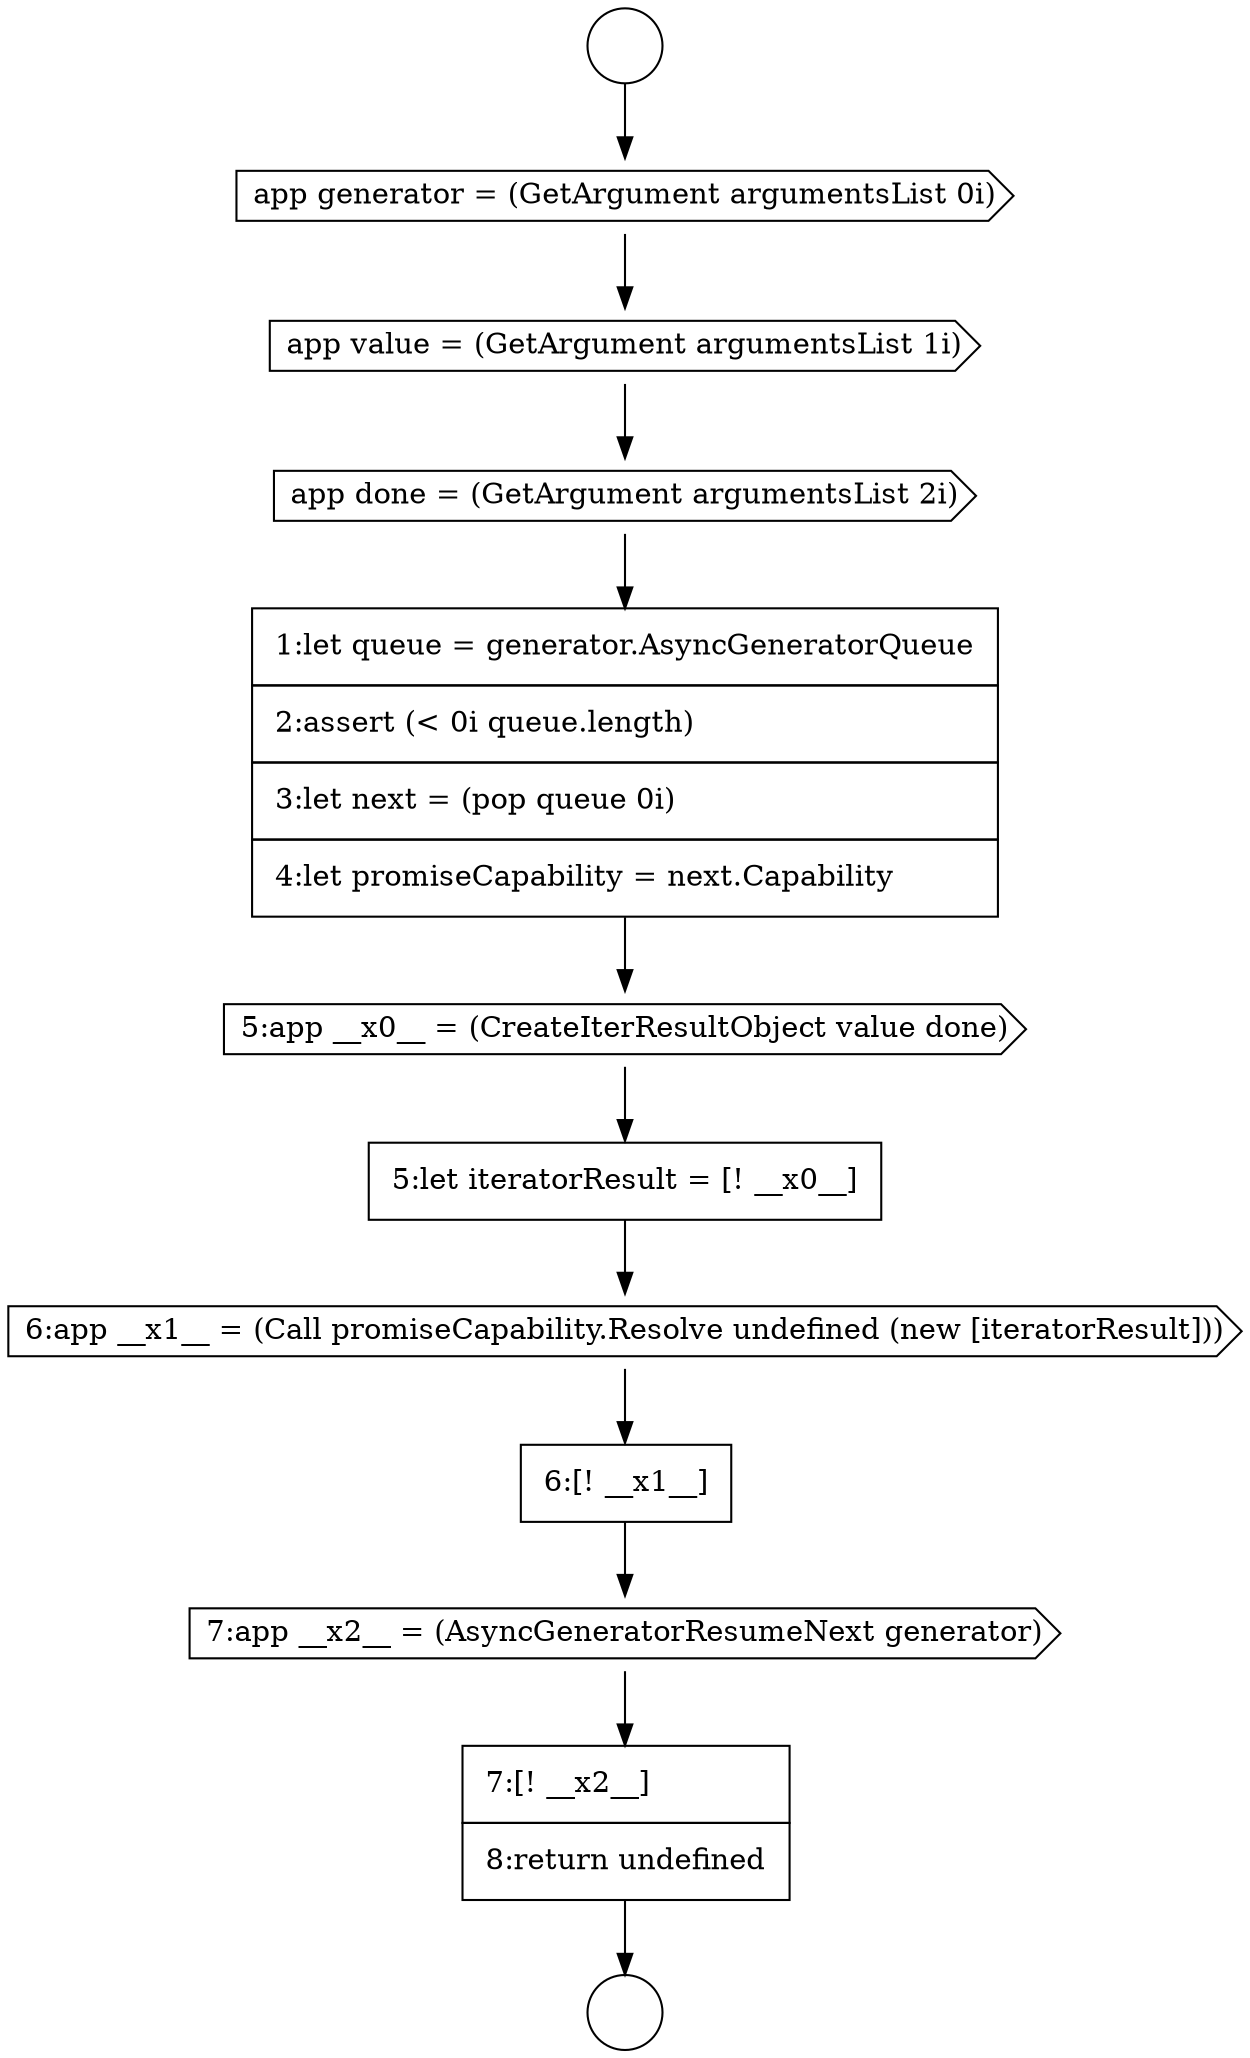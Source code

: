 digraph {
  node17072 [shape=none, margin=0, label=<<font color="black">
    <table border="0" cellborder="1" cellspacing="0" cellpadding="10">
      <tr><td align="left">5:let iteratorResult = [! __x0__]</td></tr>
    </table>
  </font>> color="black" fillcolor="white" style=filled]
  node17068 [shape=cds, label=<<font color="black">app value = (GetArgument argumentsList 1i)</font>> color="black" fillcolor="white" style=filled]
  node17075 [shape=cds, label=<<font color="black">7:app __x2__ = (AsyncGeneratorResumeNext generator)</font>> color="black" fillcolor="white" style=filled]
  node17065 [shape=circle label=" " color="black" fillcolor="white" style=filled]
  node17074 [shape=none, margin=0, label=<<font color="black">
    <table border="0" cellborder="1" cellspacing="0" cellpadding="10">
      <tr><td align="left">6:[! __x1__]</td></tr>
    </table>
  </font>> color="black" fillcolor="white" style=filled]
  node17069 [shape=cds, label=<<font color="black">app done = (GetArgument argumentsList 2i)</font>> color="black" fillcolor="white" style=filled]
  node17066 [shape=circle label=" " color="black" fillcolor="white" style=filled]
  node17070 [shape=none, margin=0, label=<<font color="black">
    <table border="0" cellborder="1" cellspacing="0" cellpadding="10">
      <tr><td align="left">1:let queue = generator.AsyncGeneratorQueue</td></tr>
      <tr><td align="left">2:assert (&lt; 0i queue.length)</td></tr>
      <tr><td align="left">3:let next = (pop queue 0i)</td></tr>
      <tr><td align="left">4:let promiseCapability = next.Capability</td></tr>
    </table>
  </font>> color="black" fillcolor="white" style=filled]
  node17073 [shape=cds, label=<<font color="black">6:app __x1__ = (Call promiseCapability.Resolve undefined (new [iteratorResult]))</font>> color="black" fillcolor="white" style=filled]
  node17067 [shape=cds, label=<<font color="black">app generator = (GetArgument argumentsList 0i)</font>> color="black" fillcolor="white" style=filled]
  node17071 [shape=cds, label=<<font color="black">5:app __x0__ = (CreateIterResultObject value done)</font>> color="black" fillcolor="white" style=filled]
  node17076 [shape=none, margin=0, label=<<font color="black">
    <table border="0" cellborder="1" cellspacing="0" cellpadding="10">
      <tr><td align="left">7:[! __x2__]</td></tr>
      <tr><td align="left">8:return undefined</td></tr>
    </table>
  </font>> color="black" fillcolor="white" style=filled]
  node17074 -> node17075 [ color="black"]
  node17071 -> node17072 [ color="black"]
  node17068 -> node17069 [ color="black"]
  node17067 -> node17068 [ color="black"]
  node17070 -> node17071 [ color="black"]
  node17073 -> node17074 [ color="black"]
  node17069 -> node17070 [ color="black"]
  node17072 -> node17073 [ color="black"]
  node17065 -> node17067 [ color="black"]
  node17075 -> node17076 [ color="black"]
  node17076 -> node17066 [ color="black"]
}
